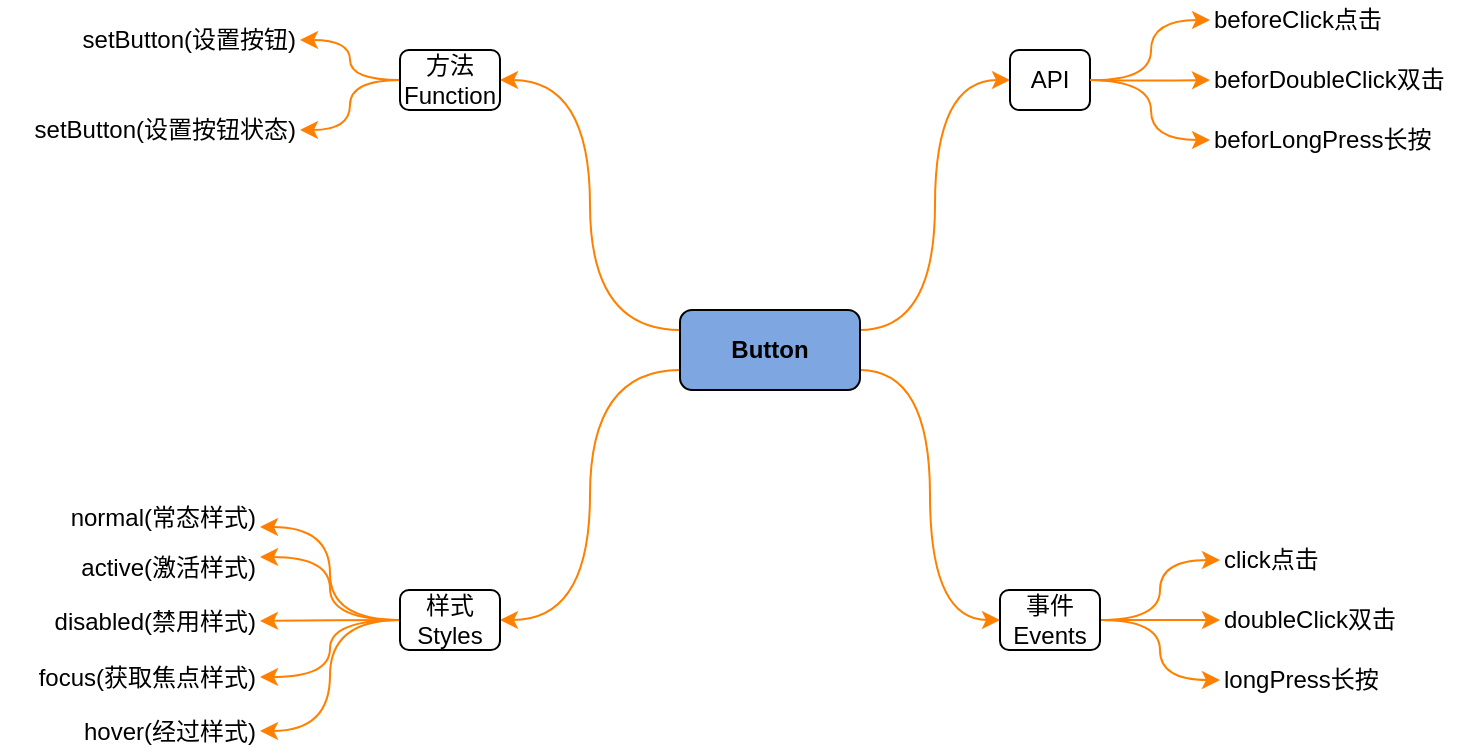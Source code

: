 <mxfile version="15.4.1" type="device"><diagram id="dnmD6HUjgQWVdndlFuG9" name="Page-1"><mxGraphModel dx="1337" dy="768" grid="1" gridSize="10" guides="1" tooltips="1" connect="1" arrows="1" fold="1" page="1" pageScale="1" pageWidth="827" pageHeight="1169" math="0" shadow="0"><root><mxCell id="0"/><mxCell id="1" parent="0"/><mxCell id="w76SJKs8yTKIEuC95sxT-1" style="edgeStyle=orthogonalEdgeStyle;rounded=0;orthogonalLoop=1;jettySize=auto;html=1;exitX=1;exitY=0.25;exitDx=0;exitDy=0;entryX=0;entryY=0.5;entryDx=0;entryDy=0;curved=1;strokeColor=#FF8000;" edge="1" parent="1" source="w76SJKs8yTKIEuC95sxT-5" target="w76SJKs8yTKIEuC95sxT-6"><mxGeometry relative="1" as="geometry"/></mxCell><mxCell id="w76SJKs8yTKIEuC95sxT-2" style="edgeStyle=orthogonalEdgeStyle;curved=1;rounded=0;orthogonalLoop=1;jettySize=auto;html=1;exitX=1;exitY=0.75;exitDx=0;exitDy=0;entryX=0;entryY=0.5;entryDx=0;entryDy=0;strokeColor=#FF8000;" edge="1" parent="1" source="w76SJKs8yTKIEuC95sxT-5" target="w76SJKs8yTKIEuC95sxT-10"><mxGeometry relative="1" as="geometry"/></mxCell><mxCell id="w76SJKs8yTKIEuC95sxT-3" style="edgeStyle=orthogonalEdgeStyle;curved=1;rounded=0;orthogonalLoop=1;jettySize=auto;html=1;exitX=0;exitY=0.75;exitDx=0;exitDy=0;entryX=1;entryY=0.5;entryDx=0;entryDy=0;strokeColor=#FF8000;" edge="1" parent="1" source="w76SJKs8yTKIEuC95sxT-5" target="w76SJKs8yTKIEuC95sxT-19"><mxGeometry relative="1" as="geometry"/></mxCell><mxCell id="w76SJKs8yTKIEuC95sxT-4" style="edgeStyle=orthogonalEdgeStyle;curved=1;rounded=0;orthogonalLoop=1;jettySize=auto;html=1;exitX=0;exitY=0.25;exitDx=0;exitDy=0;entryX=1;entryY=0.5;entryDx=0;entryDy=0;strokeColor=#FF8000;" edge="1" parent="1" source="w76SJKs8yTKIEuC95sxT-5" target="w76SJKs8yTKIEuC95sxT-13"><mxGeometry relative="1" as="geometry"/></mxCell><mxCell id="w76SJKs8yTKIEuC95sxT-5" value="Button" style="rounded=1;whiteSpace=wrap;html=1;fillColor=#7EA6E0;fontStyle=1" vertex="1" parent="1"><mxGeometry x="340" y="300" width="90" height="40" as="geometry"/></mxCell><mxCell id="w76SJKs8yTKIEuC95sxT-6" value="API" style="text;html=1;strokeColor=default;fillColor=none;align=center;verticalAlign=middle;whiteSpace=wrap;rounded=1;" vertex="1" parent="1"><mxGeometry x="505" y="170" width="40" height="30" as="geometry"/></mxCell><mxCell id="w76SJKs8yTKIEuC95sxT-7" style="edgeStyle=orthogonalEdgeStyle;curved=1;rounded=0;orthogonalLoop=1;jettySize=auto;html=1;exitX=1;exitY=0.5;exitDx=0;exitDy=0;entryX=0;entryY=0.5;entryDx=0;entryDy=0;strokeColor=#FF8000;" edge="1" parent="1" source="w76SJKs8yTKIEuC95sxT-10" target="w76SJKs8yTKIEuC95sxT-20"><mxGeometry relative="1" as="geometry"/></mxCell><mxCell id="w76SJKs8yTKIEuC95sxT-8" style="edgeStyle=orthogonalEdgeStyle;curved=1;rounded=0;orthogonalLoop=1;jettySize=auto;html=1;exitX=1;exitY=0.5;exitDx=0;exitDy=0;entryX=0;entryY=0.5;entryDx=0;entryDy=0;strokeColor=#FF8000;" edge="1" parent="1" source="w76SJKs8yTKIEuC95sxT-10" target="w76SJKs8yTKIEuC95sxT-21"><mxGeometry relative="1" as="geometry"/></mxCell><mxCell id="w76SJKs8yTKIEuC95sxT-9" style="edgeStyle=orthogonalEdgeStyle;curved=1;rounded=0;orthogonalLoop=1;jettySize=auto;html=1;exitX=1;exitY=0.5;exitDx=0;exitDy=0;entryX=0;entryY=0.5;entryDx=0;entryDy=0;strokeColor=#FF8000;" edge="1" parent="1" source="w76SJKs8yTKIEuC95sxT-10" target="w76SJKs8yTKIEuC95sxT-22"><mxGeometry relative="1" as="geometry"/></mxCell><mxCell id="w76SJKs8yTKIEuC95sxT-10" value="事件Events" style="text;html=1;strokeColor=default;fillColor=none;align=center;verticalAlign=middle;whiteSpace=wrap;rounded=1;" vertex="1" parent="1"><mxGeometry x="500" y="440" width="50" height="30" as="geometry"/></mxCell><mxCell id="w76SJKs8yTKIEuC95sxT-11" style="edgeStyle=orthogonalEdgeStyle;curved=1;rounded=0;orthogonalLoop=1;jettySize=auto;html=1;exitX=0;exitY=0.5;exitDx=0;exitDy=0;entryX=1;entryY=0.5;entryDx=0;entryDy=0;strokeColor=#FF8000;" edge="1" parent="1" source="w76SJKs8yTKIEuC95sxT-13" target="w76SJKs8yTKIEuC95sxT-34"><mxGeometry relative="1" as="geometry"/></mxCell><mxCell id="w76SJKs8yTKIEuC95sxT-12" style="edgeStyle=orthogonalEdgeStyle;curved=1;rounded=0;orthogonalLoop=1;jettySize=auto;html=1;exitX=0;exitY=0.5;exitDx=0;exitDy=0;entryX=1;entryY=0.5;entryDx=0;entryDy=0;strokeColor=#FF8000;" edge="1" parent="1" source="w76SJKs8yTKIEuC95sxT-13" target="w76SJKs8yTKIEuC95sxT-35"><mxGeometry relative="1" as="geometry"/></mxCell><mxCell id="w76SJKs8yTKIEuC95sxT-13" value="方法Function" style="text;html=1;strokeColor=default;fillColor=none;align=center;verticalAlign=middle;whiteSpace=wrap;rounded=1;" vertex="1" parent="1"><mxGeometry x="200" y="170" width="50" height="30" as="geometry"/></mxCell><mxCell id="w76SJKs8yTKIEuC95sxT-14" style="edgeStyle=orthogonalEdgeStyle;curved=1;rounded=0;orthogonalLoop=1;jettySize=auto;html=1;exitX=0;exitY=0.5;exitDx=0;exitDy=0;entryX=1;entryY=0.75;entryDx=0;entryDy=0;strokeColor=#FF8000;" edge="1" parent="1" source="w76SJKs8yTKIEuC95sxT-19" target="w76SJKs8yTKIEuC95sxT-30"><mxGeometry relative="1" as="geometry"/></mxCell><mxCell id="w76SJKs8yTKIEuC95sxT-15" style="edgeStyle=orthogonalEdgeStyle;curved=1;rounded=0;orthogonalLoop=1;jettySize=auto;html=1;exitX=0;exitY=0.5;exitDx=0;exitDy=0;entryX=1;entryY=0.25;entryDx=0;entryDy=0;strokeColor=#FF8000;" edge="1" parent="1" source="w76SJKs8yTKIEuC95sxT-19" target="w76SJKs8yTKIEuC95sxT-31"><mxGeometry relative="1" as="geometry"/></mxCell><mxCell id="w76SJKs8yTKIEuC95sxT-16" style="edgeStyle=orthogonalEdgeStyle;curved=1;rounded=0;orthogonalLoop=1;jettySize=auto;html=1;exitX=0;exitY=0.5;exitDx=0;exitDy=0;entryX=1;entryY=0.5;entryDx=0;entryDy=0;strokeColor=#FF8000;" edge="1" parent="1" source="w76SJKs8yTKIEuC95sxT-19" target="w76SJKs8yTKIEuC95sxT-32"><mxGeometry relative="1" as="geometry"/></mxCell><mxCell id="w76SJKs8yTKIEuC95sxT-17" style="edgeStyle=orthogonalEdgeStyle;curved=1;rounded=0;orthogonalLoop=1;jettySize=auto;html=1;exitX=0;exitY=0.5;exitDx=0;exitDy=0;entryX=1;entryY=0.5;entryDx=0;entryDy=0;strokeColor=#FF8000;" edge="1" parent="1" source="w76SJKs8yTKIEuC95sxT-19" target="w76SJKs8yTKIEuC95sxT-33"><mxGeometry relative="1" as="geometry"/></mxCell><mxCell id="w76SJKs8yTKIEuC95sxT-18" style="edgeStyle=orthogonalEdgeStyle;curved=1;rounded=0;orthogonalLoop=1;jettySize=auto;html=1;exitX=0;exitY=0.5;exitDx=0;exitDy=0;entryX=1;entryY=0.5;entryDx=0;entryDy=0;strokeColor=#FF8000;" edge="1" parent="1" source="w76SJKs8yTKIEuC95sxT-19" target="w76SJKs8yTKIEuC95sxT-29"><mxGeometry relative="1" as="geometry"/></mxCell><mxCell id="w76SJKs8yTKIEuC95sxT-19" value="样式Styles" style="text;html=1;strokeColor=default;fillColor=none;align=center;verticalAlign=middle;whiteSpace=wrap;rounded=1;" vertex="1" parent="1"><mxGeometry x="200" y="440" width="50" height="30" as="geometry"/></mxCell><mxCell id="w76SJKs8yTKIEuC95sxT-20" value="&lt;div&gt;click点击&lt;/div&gt;" style="text;html=1;strokeColor=none;fillColor=none;align=left;verticalAlign=middle;whiteSpace=wrap;rounded=0;" vertex="1" parent="1"><mxGeometry x="610" y="415" width="110" height="20" as="geometry"/></mxCell><mxCell id="w76SJKs8yTKIEuC95sxT-21" value="doubleClick双击" style="text;html=1;strokeColor=none;fillColor=none;align=left;verticalAlign=middle;whiteSpace=wrap;rounded=0;" vertex="1" parent="1"><mxGeometry x="610" y="445" width="110" height="20" as="geometry"/></mxCell><mxCell id="w76SJKs8yTKIEuC95sxT-22" value="longPress长按" style="text;html=1;strokeColor=none;fillColor=none;align=left;verticalAlign=middle;whiteSpace=wrap;rounded=0;" vertex="1" parent="1"><mxGeometry x="610" y="475" width="110" height="20" as="geometry"/></mxCell><mxCell id="w76SJKs8yTKIEuC95sxT-23" style="edgeStyle=orthogonalEdgeStyle;curved=1;rounded=0;orthogonalLoop=1;jettySize=auto;html=1;exitX=1;exitY=0.5;exitDx=0;exitDy=0;entryX=0;entryY=0.5;entryDx=0;entryDy=0;strokeColor=#FF8000;" edge="1" parent="1" target="w76SJKs8yTKIEuC95sxT-26"><mxGeometry relative="1" as="geometry"><mxPoint x="545" y="185" as="sourcePoint"/></mxGeometry></mxCell><mxCell id="w76SJKs8yTKIEuC95sxT-24" style="edgeStyle=orthogonalEdgeStyle;curved=1;rounded=0;orthogonalLoop=1;jettySize=auto;html=1;exitX=1;exitY=0.5;exitDx=0;exitDy=0;entryX=0;entryY=0.5;entryDx=0;entryDy=0;strokeColor=#FF8000;" edge="1" parent="1" target="w76SJKs8yTKIEuC95sxT-27"><mxGeometry relative="1" as="geometry"><mxPoint x="545" y="185" as="sourcePoint"/></mxGeometry></mxCell><mxCell id="w76SJKs8yTKIEuC95sxT-25" style="edgeStyle=orthogonalEdgeStyle;curved=1;rounded=0;orthogonalLoop=1;jettySize=auto;html=1;exitX=1;exitY=0.5;exitDx=0;exitDy=0;entryX=0;entryY=0.5;entryDx=0;entryDy=0;strokeColor=#FF8000;" edge="1" parent="1" target="w76SJKs8yTKIEuC95sxT-28"><mxGeometry relative="1" as="geometry"><mxPoint x="545" y="185" as="sourcePoint"/></mxGeometry></mxCell><mxCell id="w76SJKs8yTKIEuC95sxT-26" value="&lt;div&gt;beforeClick点击&lt;/div&gt;" style="text;html=1;strokeColor=none;fillColor=none;align=left;verticalAlign=middle;whiteSpace=wrap;rounded=0;" vertex="1" parent="1"><mxGeometry x="605" y="145" width="110" height="20" as="geometry"/></mxCell><mxCell id="w76SJKs8yTKIEuC95sxT-27" value="beforDoubleClick双击" style="text;html=1;strokeColor=none;fillColor=none;align=left;verticalAlign=middle;whiteSpace=wrap;rounded=0;" vertex="1" parent="1"><mxGeometry x="605" y="175" width="125" height="20" as="geometry"/></mxCell><mxCell id="w76SJKs8yTKIEuC95sxT-28" value="beforLongPress长按" style="text;html=1;strokeColor=none;fillColor=none;align=left;verticalAlign=middle;whiteSpace=wrap;rounded=0;" vertex="1" parent="1"><mxGeometry x="605" y="205" width="135" height="20" as="geometry"/></mxCell><mxCell id="w76SJKs8yTKIEuC95sxT-29" value="&lt;div&gt;&amp;nbsp; &amp;nbsp;hover(经过样式)&lt;/div&gt;" style="text;html=1;strokeColor=none;fillColor=none;align=right;verticalAlign=middle;whiteSpace=wrap;rounded=0;" vertex="1" parent="1"><mxGeometry x="20" y="500.5" width="110" height="20" as="geometry"/></mxCell><mxCell id="w76SJKs8yTKIEuC95sxT-30" value="normal(常态样式)" style="text;html=1;strokeColor=none;fillColor=none;align=right;verticalAlign=middle;whiteSpace=wrap;rounded=0;" vertex="1" parent="1"><mxGeometry x="20" y="393.5" width="110" height="20" as="geometry"/></mxCell><mxCell id="w76SJKs8yTKIEuC95sxT-31" value="active(激活样式)" style="text;html=1;strokeColor=none;fillColor=none;align=right;verticalAlign=middle;whiteSpace=wrap;rounded=0;" vertex="1" parent="1"><mxGeometry x="20" y="418.5" width="110" height="20" as="geometry"/></mxCell><mxCell id="w76SJKs8yTKIEuC95sxT-32" value="disabled(禁用样式)" style="text;html=1;strokeColor=none;fillColor=none;align=right;verticalAlign=middle;whiteSpace=wrap;rounded=0;" vertex="1" parent="1"><mxGeometry x="20" y="445.5" width="110" height="20" as="geometry"/></mxCell><mxCell id="w76SJKs8yTKIEuC95sxT-33" value="focus(获取焦点样式)" style="text;html=1;strokeColor=none;fillColor=none;align=right;verticalAlign=middle;whiteSpace=wrap;rounded=0;" vertex="1" parent="1"><mxGeometry y="473.5" width="130" height="20" as="geometry"/></mxCell><mxCell id="w76SJKs8yTKIEuC95sxT-34" value="setButton(设置按钮)" style="text;html=1;strokeColor=none;fillColor=none;align=right;verticalAlign=middle;whiteSpace=wrap;rounded=0;" vertex="1" parent="1"><mxGeometry x="40" y="155" width="110" height="20" as="geometry"/></mxCell><mxCell id="w76SJKs8yTKIEuC95sxT-35" value="setButton(设置按钮状态)" style="text;html=1;strokeColor=none;fillColor=none;align=right;verticalAlign=middle;whiteSpace=wrap;rounded=0;" vertex="1" parent="1"><mxGeometry y="200" width="150" height="20" as="geometry"/></mxCell></root></mxGraphModel></diagram></mxfile>